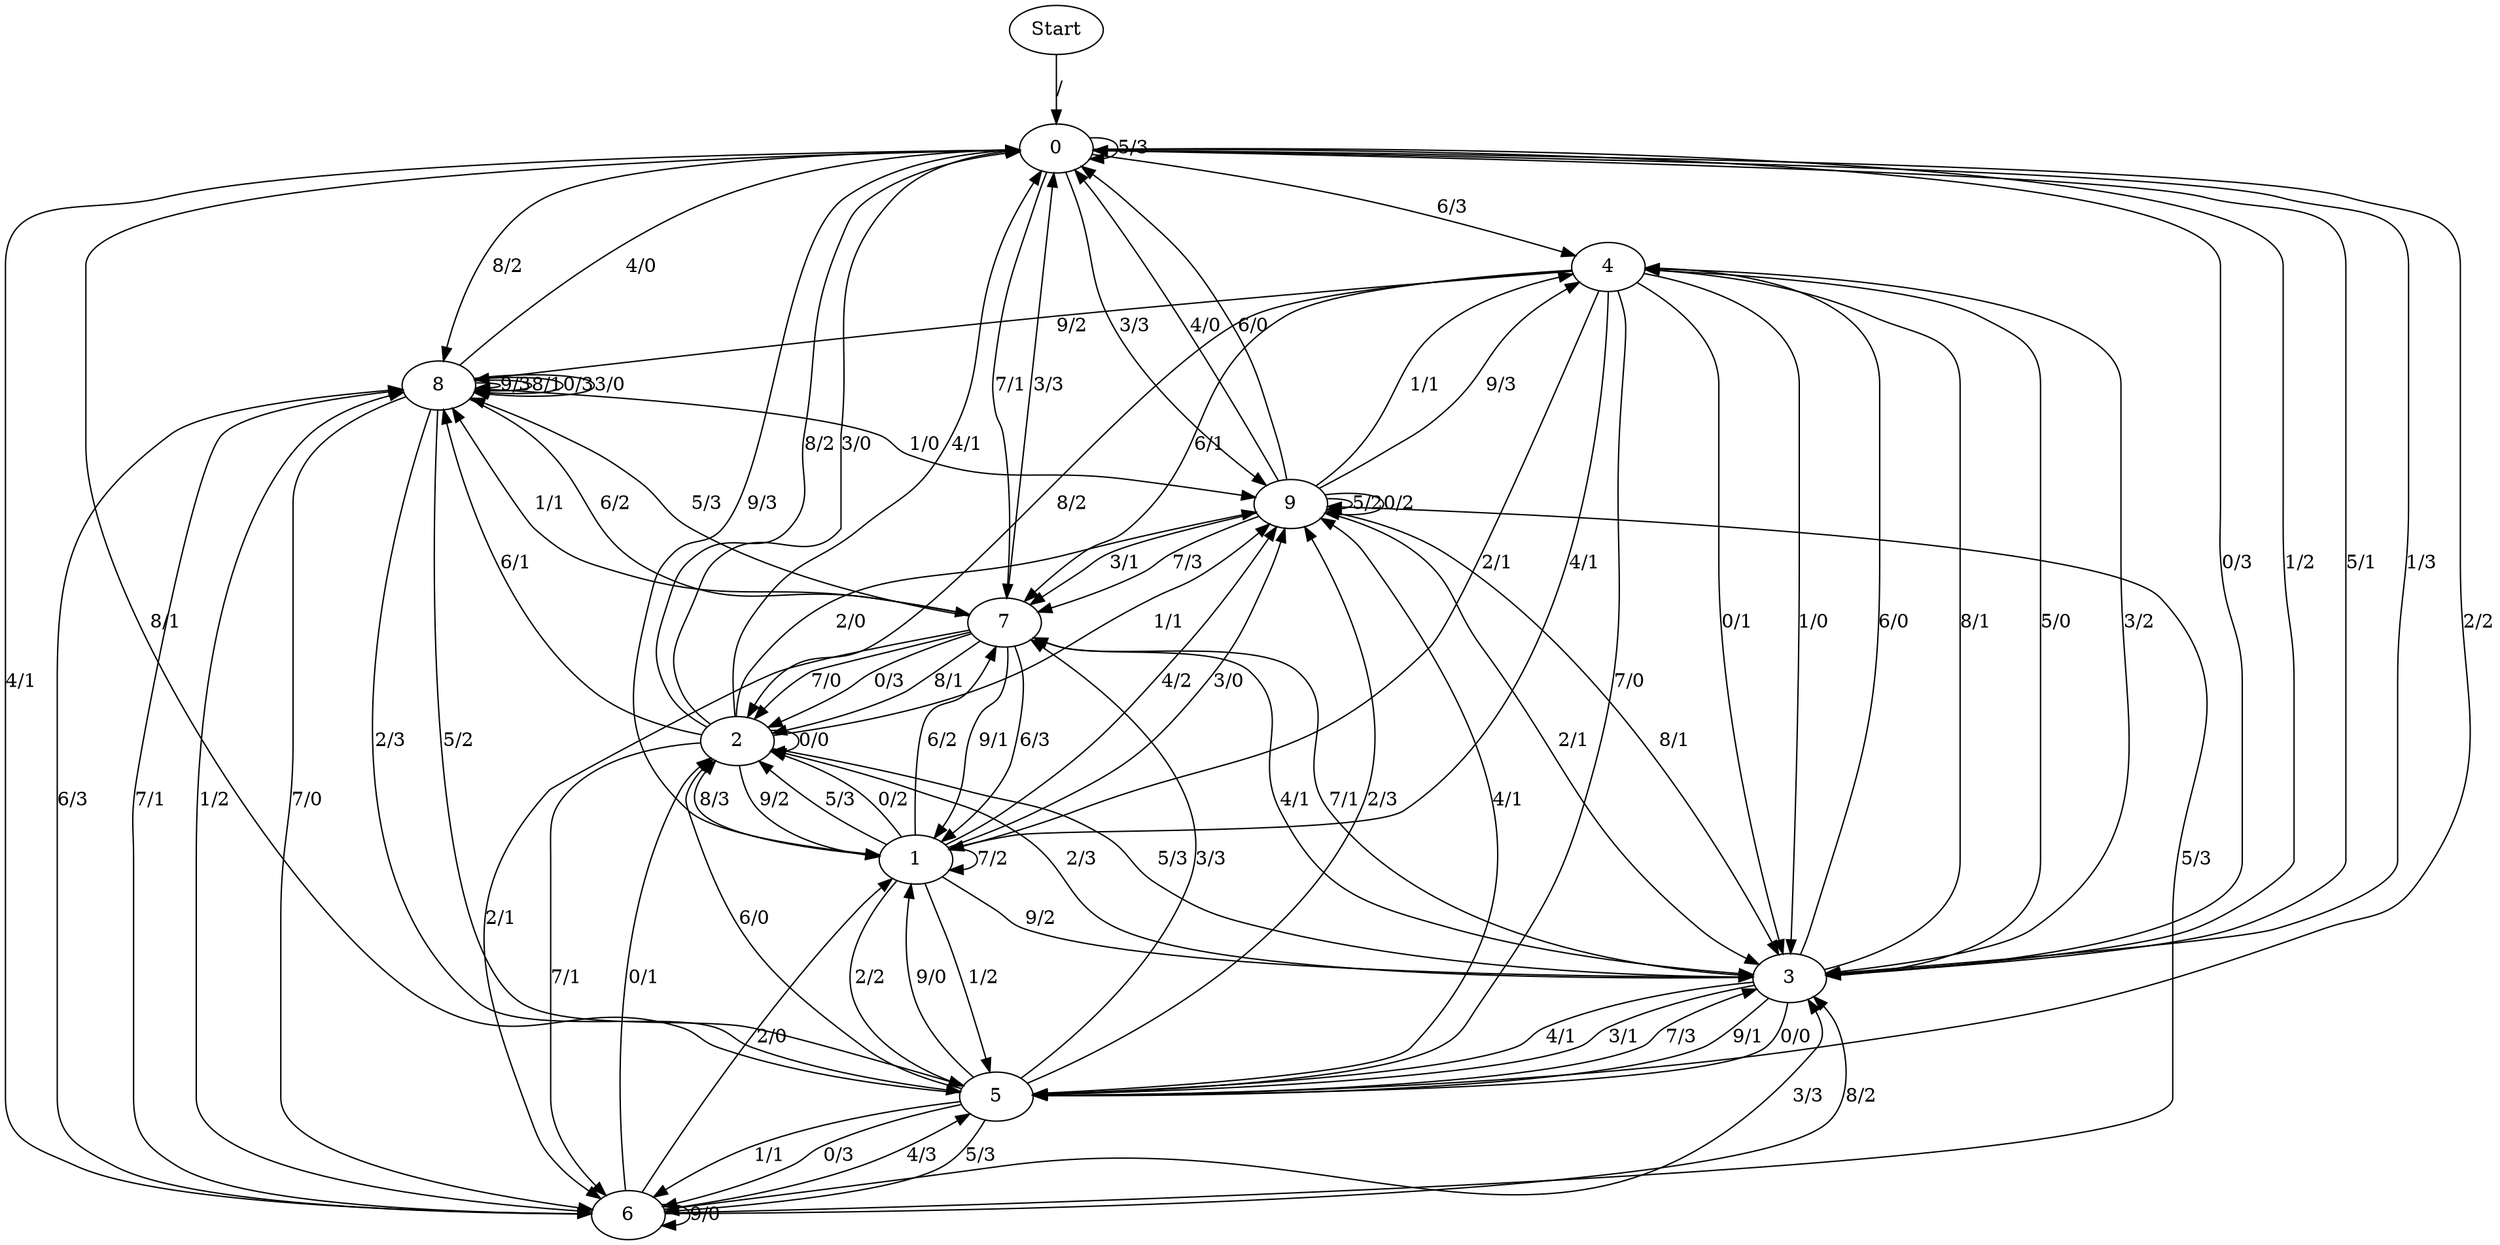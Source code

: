 digraph {
	Start -> 0 [label="/"]
	0 -> 4 [label="6/3"]
	0 -> 8 [label="8/2"]
	0 -> 0 [label="5/3"]
	0 -> 3 [label="0/3"]
	0 -> 6 [label="4/1"]
	0 -> 7 [label="7/1"]
	0 -> 1 [label="9/3"]
	0 -> 5 [label="2/2"]
	0 -> 3 [label="1/2"]
	0 -> 9 [label="3/3"]
	8 -> 8 [label="9/3"]
	8 -> 0 [label="4/0"]
	8 -> 5 [label="5/2"]
	8 -> 9 [label="1/0"]
	8 -> 8 [label="8/1"]
	8 -> 8 [label="0/3"]
	8 -> 8 [label="3/0"]
	8 -> 7 [label="6/2"]
	8 -> 6 [label="7/0"]
	8 -> 5 [label="2/3"]
	9 -> 3 [label="2/1"]
	9 -> 7 [label="3/1"]
	9 -> 0 [label="4/0"]
	9 -> 3 [label="8/1"]
	9 -> 4 [label="1/1"]
	9 -> 9 [label="5/2"]
	9 -> 4 [label="9/3"]
	9 -> 7 [label="7/3"]
	9 -> 9 [label="0/2"]
	9 -> 0 [label="6/0"]
	4 -> 5 [label="7/0"]
	4 -> 2 [label="8/2"]
	4 -> 1 [label="2/1"]
	4 -> 1 [label="4/1"]
	4 -> 3 [label="5/0"]
	4 -> 3 [label="3/2"]
	4 -> 7 [label="6/1"]
	4 -> 8 [label="9/2"]
	4 -> 3 [label="0/1"]
	4 -> 3 [label="1/0"]
	3 -> 0 [label="5/1"]
	3 -> 4 [label="6/0"]
	3 -> 5 [label="9/1"]
	3 -> 5 [label="0/0"]
	3 -> 4 [label="8/1"]
	3 -> 7 [label="7/1"]
	3 -> 0 [label="1/3"]
	3 -> 5 [label="4/1"]
	3 -> 2 [label="2/3"]
	3 -> 5 [label="3/1"]
	7 -> 8 [label="5/3"]
	7 -> 1 [label="9/1"]
	7 -> 2 [label="7/0"]
	7 -> 0 [label="3/3"]
	7 -> 6 [label="2/1"]
	7 -> 8 [label="1/1"]
	7 -> 3 [label="4/1"]
	7 -> 1 [label="6/3"]
	7 -> 2 [label="0/3"]
	7 -> 2 [label="8/1"]
	1 -> 3 [label="9/2"]
	1 -> 2 [label="5/3"]
	1 -> 5 [label="1/2"]
	1 -> 5 [label="2/2"]
	1 -> 9 [label="4/2"]
	1 -> 7 [label="6/2"]
	1 -> 1 [label="7/2"]
	1 -> 2 [label="0/2"]
	1 -> 2 [label="8/3"]
	1 -> 9 [label="3/0"]
	2 -> 1 [label="9/2"]
	2 -> 2 [label="0/0"]
	2 -> 9 [label="1/1"]
	2 -> 0 [label="3/0"]
	2 -> 3 [label="5/3"]
	2 -> 8 [label="6/1"]
	2 -> 6 [label="7/1"]
	2 -> 9 [label="2/0"]
	2 -> 0 [label="4/1"]
	2 -> 0 [label="8/2"]
	6 -> 2 [label="0/1"]
	6 -> 3 [label="3/3"]
	6 -> 8 [label="6/3"]
	6 -> 3 [label="8/2"]
	6 -> 6 [label="9/0"]
	6 -> 9 [label="5/3"]
	6 -> 8 [label="7/1"]
	6 -> 1 [label="2/0"]
	6 -> 5 [label="4/3"]
	6 -> 8 [label="1/2"]
	5 -> 3 [label="7/3"]
	5 -> 9 [label="4/1"]
	5 -> 2 [label="6/0"]
	5 -> 0 [label="8/1"]
	5 -> 6 [label="5/3"]
	5 -> 6 [label="0/3"]
	5 -> 9 [label="2/3"]
	5 -> 1 [label="9/0"]
	5 -> 7 [label="3/3"]
	5 -> 6 [label="1/1"]
}